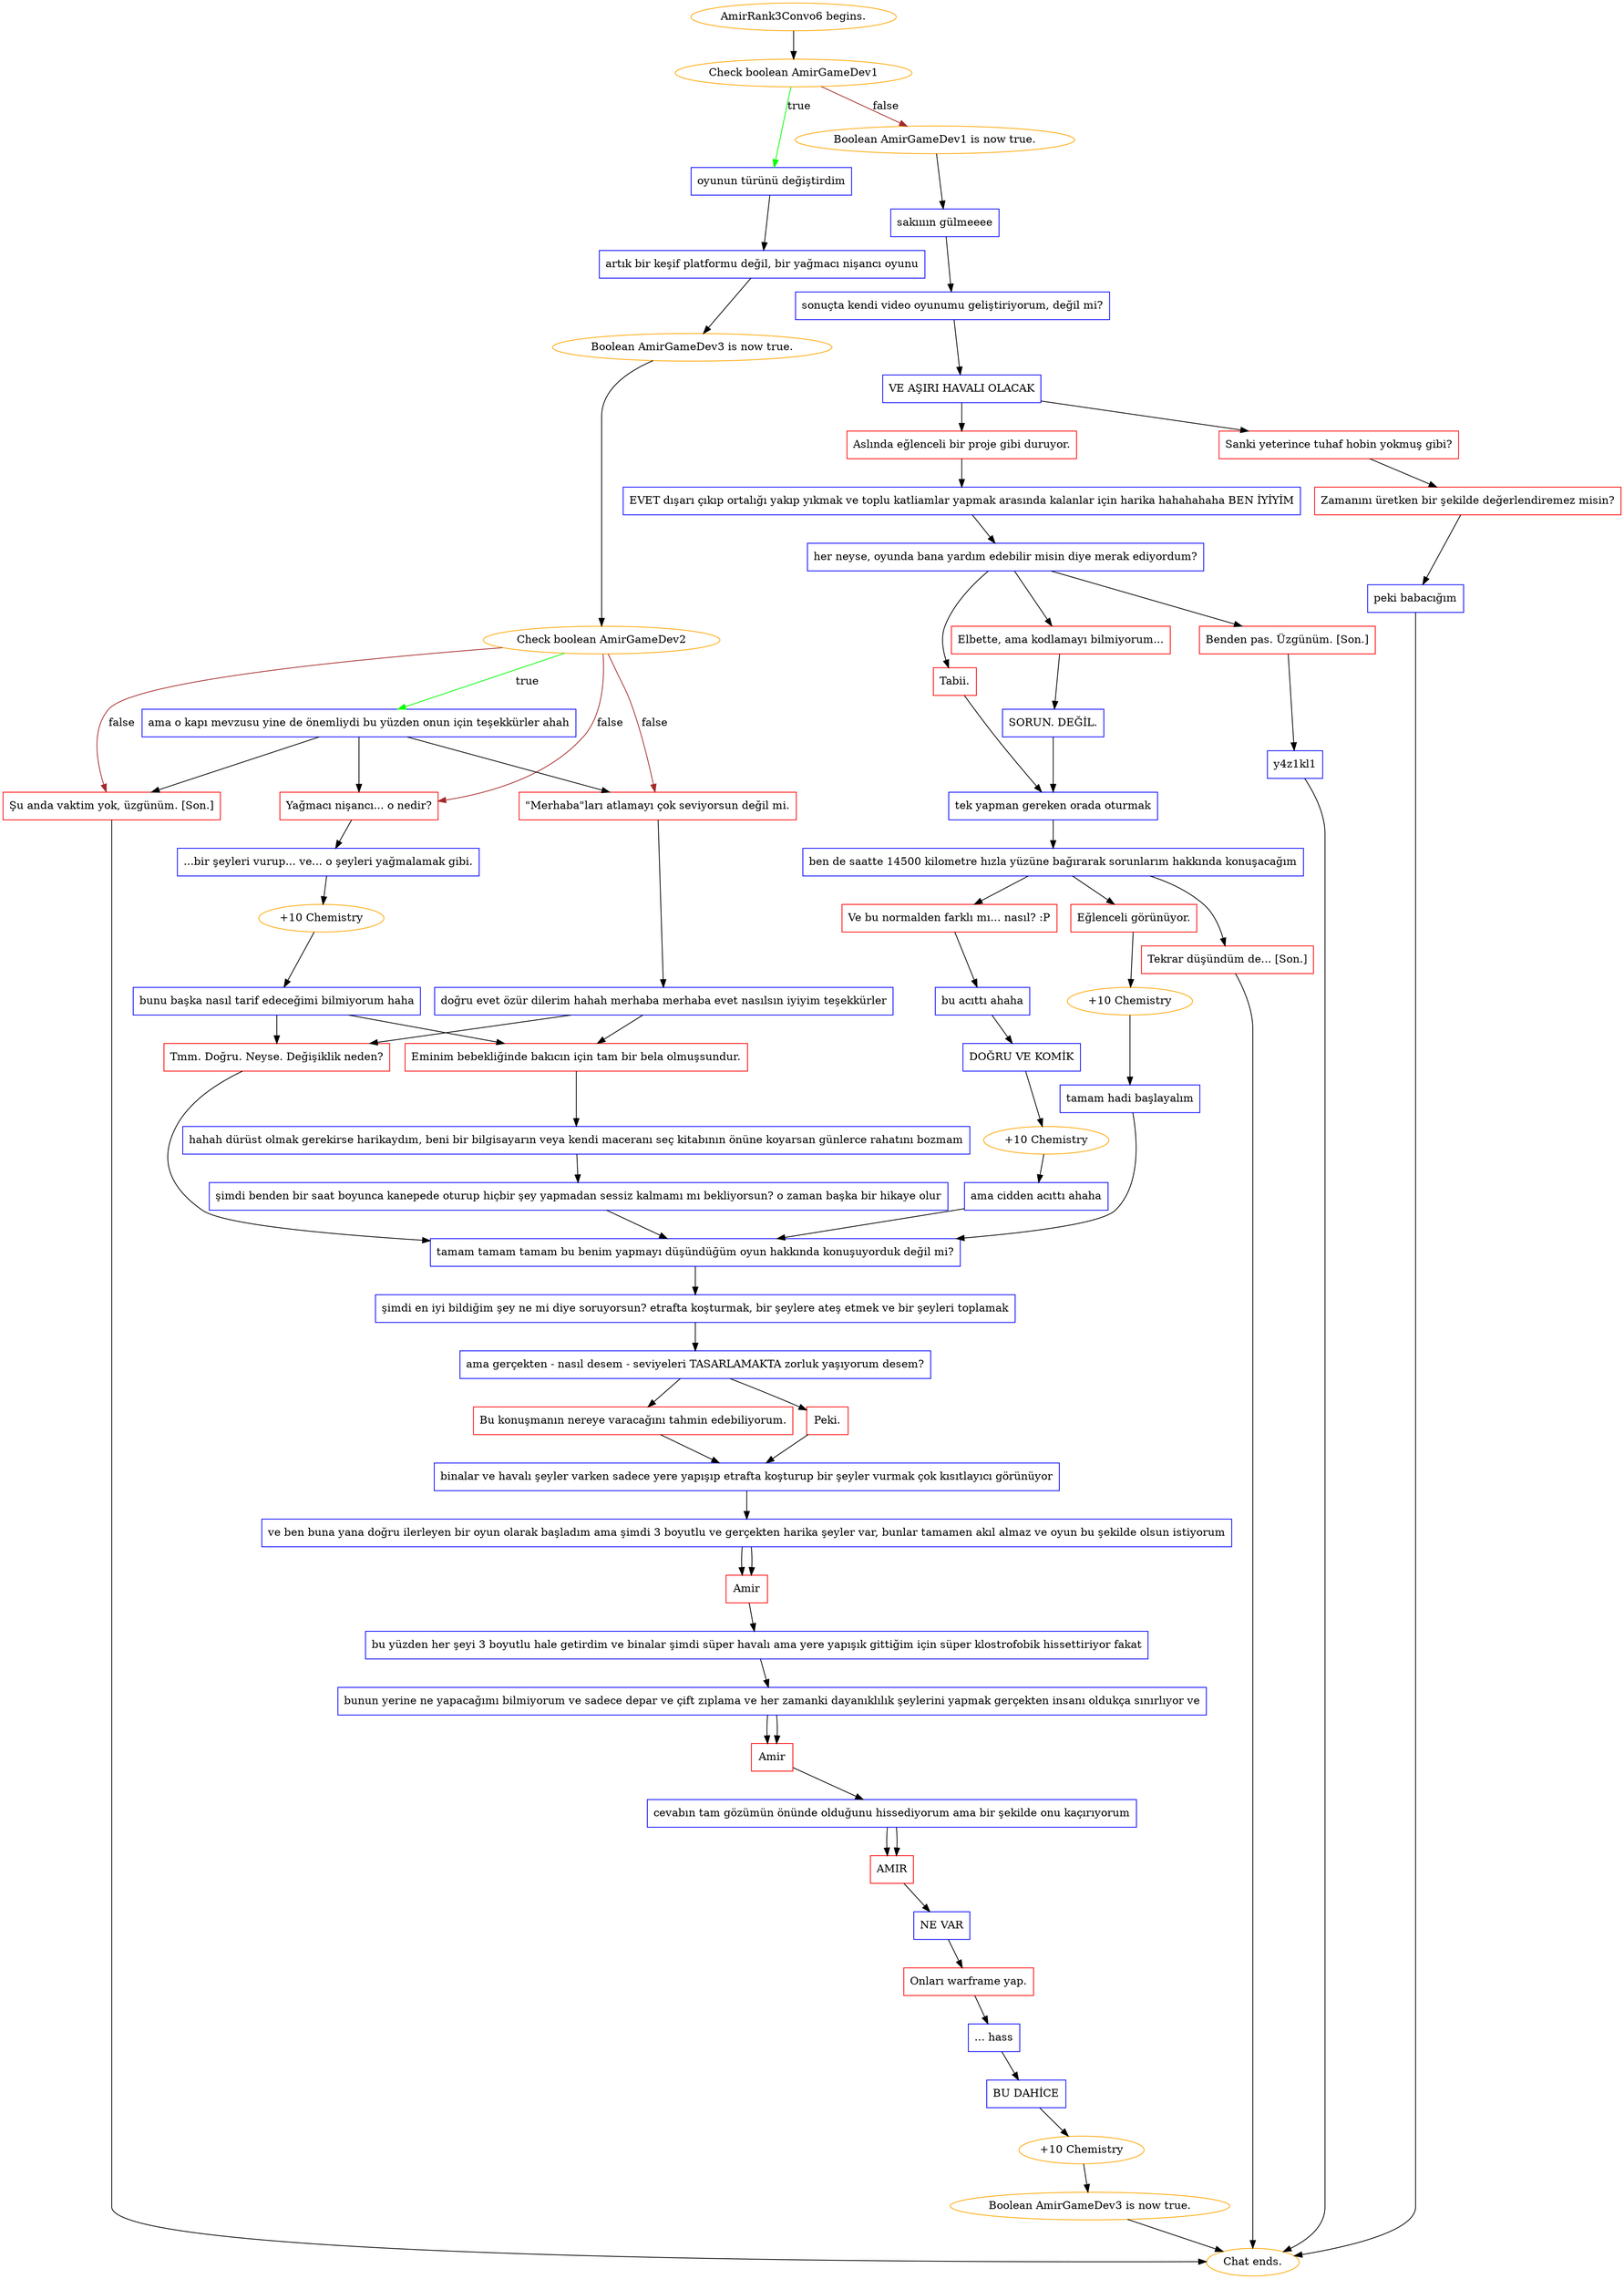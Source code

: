 digraph {
	"AmirRank3Convo6 begins." [color=orange];
		"AmirRank3Convo6 begins." -> j2152980262;
	j2152980262 [label="Check boolean AmirGameDev1",color=orange];
		j2152980262 -> j2916908911 [label=true,color=green];
		j2152980262 -> j2725178946 [label=false,color=brown];
	j2916908911 [label="oyunun türünü değiştirdim",shape=box,color=blue];
		j2916908911 -> j3678346370;
	j2725178946 [label="Boolean AmirGameDev1 is now true.",color=orange];
		j2725178946 -> j1273850816;
	j3678346370 [label="artık bir keşif platformu değil, bir yağmacı nişancı oyunu",shape=box,color=blue];
		j3678346370 -> j791815078;
	j1273850816 [label="sakıııın gülmeeee",shape=box,color=blue];
		j1273850816 -> j3124314330;
	j791815078 [label="Boolean AmirGameDev3 is now true.",color=orange];
		j791815078 -> j1094475645;
	j3124314330 [label="sonuçta kendi video oyunumu geliştiriyorum, değil mi?",shape=box,color=blue];
		j3124314330 -> j247981060;
	j1094475645 [label="Check boolean AmirGameDev2",color=orange];
		j1094475645 -> j1563433867 [label=true,color=green];
		j1094475645 -> j2285074677 [label=false,color=brown];
		j1094475645 -> j3750391022 [label=false,color=brown];
		j1094475645 -> j328738831 [label=false,color=brown];
	j247981060 [label="VE AŞIRI HAVALI OLACAK",shape=box,color=blue];
		j247981060 -> j1538211020;
		j247981060 -> j3781272572;
	j1563433867 [label="ama o kapı mevzusu yine de önemliydi bu yüzden onun için teşekkürler ahah",shape=box,color=blue];
		j1563433867 -> j328738831;
		j1563433867 -> j2285074677;
		j1563433867 -> j3750391022;
	j2285074677 [label="Şu anda vaktim yok, üzgünüm. [Son.]",shape=box,color=red];
		j2285074677 -> "Chat ends.";
	j3750391022 [label="Yağmacı nişancı... o nedir?",shape=box,color=red];
		j3750391022 -> j33749595;
	j328738831 [label="\"Merhaba\"ları atlamayı çok seviyorsun değil mi.",shape=box,color=red];
		j328738831 -> j132795778;
	j1538211020 [label="Aslında eğlenceli bir proje gibi duruyor.",shape=box,color=red];
		j1538211020 -> j698139301;
	j3781272572 [label="Sanki yeterince tuhaf hobin yokmuş gibi?",shape=box,color=red];
		j3781272572 -> j3765778173;
	"Chat ends." [color=orange];
	j33749595 [label="...bir şeyleri vurup... ve... o şeyleri yağmalamak gibi.",shape=box,color=blue];
		j33749595 -> j3057991802;
	j132795778 [label="doğru evet özür dilerim hahah merhaba merhaba evet nasılsın iyiyim teşekkürler",shape=box,color=blue];
		j132795778 -> j697333316;
		j132795778 -> j1041316838;
	j698139301 [label="EVET dışarı çıkıp ortalığı yakıp yıkmak ve toplu katliamlar yapmak arasında kalanlar için harika hahahahaha BEN İYİYİM",shape=box,color=blue];
		j698139301 -> j72833762;
	j3765778173 [label="Zamanını üretken bir şekilde değerlendiremez misin?",shape=box,color=red];
		j3765778173 -> j132608755;
	j3057991802 [label="+10 Chemistry",color=orange];
		j3057991802 -> j4277361613;
	j697333316 [label="Eminim bebekliğinde bakıcın için tam bir bela olmuşsundur.",shape=box,color=red];
		j697333316 -> j1114890976;
	j1041316838 [label="Tmm. Doğru. Neyse. Değişiklik neden?",shape=box,color=red];
		j1041316838 -> j1850407156;
	j72833762 [label="her neyse, oyunda bana yardım edebilir misin diye merak ediyordum?",shape=box,color=blue];
		j72833762 -> j1463544214;
		j72833762 -> j664328946;
		j72833762 -> j3740288721;
	j132608755 [label="peki babacığım",shape=box,color=blue];
		j132608755 -> "Chat ends.";
	j4277361613 [label="bunu başka nasıl tarif edeceğimi bilmiyorum haha",shape=box,color=blue];
		j4277361613 -> j1041316838;
		j4277361613 -> j697333316;
	j1114890976 [label="hahah dürüst olmak gerekirse harikaydım, beni bir bilgisayarın veya kendi maceranı seç kitabının önüne koyarsan günlerce rahatını bozmam",shape=box,color=blue];
		j1114890976 -> j4248037156;
	j1850407156 [label="tamam tamam tamam bu benim yapmayı düşündüğüm oyun hakkında konuşuyorduk değil mi?",shape=box,color=blue];
		j1850407156 -> j2438498905;
	j1463544214 [label="Elbette, ama kodlamayı bilmiyorum...",shape=box,color=red];
		j1463544214 -> j309942449;
	j664328946 [label="Tabii.",shape=box,color=red];
		j664328946 -> j1037718487;
	j3740288721 [label="Benden pas. Üzgünüm. [Son.]",shape=box,color=red];
		j3740288721 -> j1214521661;
	j4248037156 [label="şimdi benden bir saat boyunca kanepede oturup hiçbir şey yapmadan sessiz kalmamı mı bekliyorsun? o zaman başka bir hikaye olur",shape=box,color=blue];
		j4248037156 -> j1850407156;
	j2438498905 [label="şimdi en iyi bildiğim şey ne mi diye soruyorsun? etrafta koşturmak, bir şeylere ateş etmek ve bir şeyleri toplamak",shape=box,color=blue];
		j2438498905 -> j2888688528;
	j309942449 [label="SORUN. DEĞİL.",shape=box,color=blue];
		j309942449 -> j1037718487;
	j1037718487 [label="tek yapman gereken orada oturmak",shape=box,color=blue];
		j1037718487 -> j570245937;
	j1214521661 [label="y4z1kl1",shape=box,color=blue];
		j1214521661 -> "Chat ends.";
	j2888688528 [label="ama gerçekten - nasıl desem - seviyeleri TASARLAMAKTA zorluk yaşıyorum desem?",shape=box,color=blue];
		j2888688528 -> j3647416180;
		j2888688528 -> j1313915270;
	j570245937 [label="ben de saatte 14500 kilometre hızla yüzüne bağırarak sorunlarım hakkında konuşacağım",shape=box,color=blue];
		j570245937 -> j340134549;
		j570245937 -> j1943190829;
		j570245937 -> j2647366074;
	j3647416180 [label="Peki.",shape=box,color=red];
		j3647416180 -> j2687666053;
	j1313915270 [label="Bu konuşmanın nereye varacağını tahmin edebiliyorum.",shape=box,color=red];
		j1313915270 -> j2687666053;
	j340134549 [label="Ve bu normalden farklı mı... nasıl? :P",shape=box,color=red];
		j340134549 -> j2583595153;
	j1943190829 [label="Eğlenceli görünüyor.",shape=box,color=red];
		j1943190829 -> j238061079;
	j2647366074 [label="Tekrar düşündüm de... [Son.]",shape=box,color=red];
		j2647366074 -> "Chat ends.";
	j2687666053 [label="binalar ve havalı şeyler varken sadece yere yapışıp etrafta koşturup bir şeyler vurmak çok kısıtlayıcı görünüyor",shape=box,color=blue];
		j2687666053 -> j735379094;
	j2583595153 [label="bu acıttı ahaha",shape=box,color=blue];
		j2583595153 -> j3680926954;
	j238061079 [label="+10 Chemistry",color=orange];
		j238061079 -> j3420148137;
	j735379094 [label="ve ben buna yana doğru ilerleyen bir oyun olarak başladım ama şimdi 3 boyutlu ve gerçekten harika şeyler var, bunlar tamamen akıl almaz ve oyun bu şekilde olsun istiyorum",shape=box,color=blue];
		j735379094 -> j1891706659;
		j735379094 -> j1891706659;
	j3680926954 [label="DOĞRU VE KOMİK",shape=box,color=blue];
		j3680926954 -> j3173603051;
	j3420148137 [label="tamam hadi başlayalım",shape=box,color=blue];
		j3420148137 -> j1850407156;
	j1891706659 [label="Amir",shape=box,color=red];
		j1891706659 -> j4216225836;
	j3173603051 [label="+10 Chemistry",color=orange];
		j3173603051 -> j3292128712;
	j4216225836 [label="bu yüzden her şeyi 3 boyutlu hale getirdim ve binalar şimdi süper havalı ama yere yapışık gittiğim için süper klostrofobik hissettiriyor fakat",shape=box,color=blue];
		j4216225836 -> j2696243049;
	j3292128712 [label="ama cidden acıttı ahaha",shape=box,color=blue];
		j3292128712 -> j1850407156;
	j2696243049 [label="bunun yerine ne yapacağımı bilmiyorum ve sadece depar ve çift zıplama ve her zamanki dayanıklılık şeylerini yapmak gerçekten insanı oldukça sınırlıyor ve",shape=box,color=blue];
		j2696243049 -> j2408646064;
		j2696243049 -> j2408646064;
	j2408646064 [label="Amir",shape=box,color=red];
		j2408646064 -> j1697172680;
	j1697172680 [label="cevabın tam gözümün önünde olduğunu hissediyorum ama bir şekilde onu kaçırıyorum",shape=box,color=blue];
		j1697172680 -> j331988447;
		j1697172680 -> j331988447;
	j331988447 [label="AMIR",shape=box,color=red];
		j331988447 -> j2074313724;
	j2074313724 [label="NE VAR",shape=box,color=blue];
		j2074313724 -> j1385411922;
	j1385411922 [label="Onları warframe yap.",shape=box,color=red];
		j1385411922 -> j482059870;
	j482059870 [label="... hass",shape=box,color=blue];
		j482059870 -> j845174862;
	j845174862 [label="BU DAHİCE",shape=box,color=blue];
		j845174862 -> j599255107;
	j599255107 [label="+10 Chemistry",color=orange];
		j599255107 -> j2864669795;
	j2864669795 [label="Boolean AmirGameDev3 is now true.",color=orange];
		j2864669795 -> "Chat ends.";
}